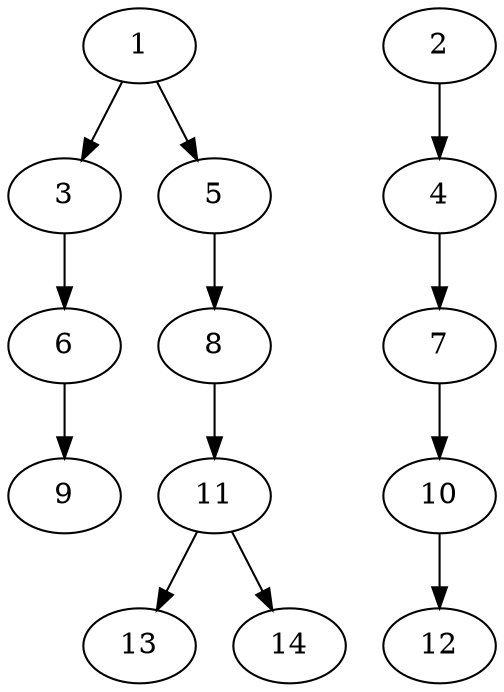 // DAG (tier=1-easy, mode=compute, n=14, ccr=0.254, fat=0.468, density=0.269, regular=0.712, jump=0.027, mindata=262144, maxdata=2097152)
// DAG automatically generated by daggen at Sun Aug 24 16:33:32 2025
// /home/ermia/Project/Environments/daggen/bin/daggen --dot --ccr 0.254 --fat 0.468 --regular 0.712 --density 0.269 --jump 0.027 --mindata 262144 --maxdata 2097152 -n 14 
digraph G {
  1 [size="146822913513306", alpha="0.11", expect_size="73411456756653"]
  1 -> 3 [size ="2989775388672"]
  1 -> 5 [size ="2989775388672"]
  2 [size="1242960758240763", alpha="0.06", expect_size="621480379120381"]
  2 -> 4 [size ="24443137032192"]
  3 [size="21104838510799368", alpha="0.12", expect_size="10552419255399684"]
  3 -> 6 [size ="25019266629632"]
  4 [size="918040752910754", alpha="0.12", expect_size="459020376455377"]
  4 -> 7 [size ="790617915392"]
  5 [size="8564190549437841408", alpha="0.11", expect_size="4282095274718920704"]
  5 -> 8 [size ="33487356690432"]
  6 [size="7304282406181757", alpha="0.13", expect_size="3652141203090878"]
  6 -> 9 [size ="7650620211200"]
  7 [size="284338790634600", alpha="0.09", expect_size="142169395317300"]
  7 -> 10 [size ="30346661855232"]
  8 [size="6462461474731196416", alpha="0.01", expect_size="3231230737365598208"]
  8 -> 11 [size ="27755898994688"]
  9 [size="202445329416176", alpha="0.13", expect_size="101222664708088"]
  10 [size="26212950976483876", alpha="0.12", expect_size="13106475488241938"]
  10 -> 12 [size ="22205727506432"]
  11 [size="2402830311424524288", alpha="0.12", expect_size="1201415155712262144"]
  11 -> 13 [size ="14351767437312"]
  11 -> 14 [size ="14351767437312"]
  12 [size="80582472174971", alpha="0.05", expect_size="40291236087485"]
  13 [size="840775484746184", alpha="0.04", expect_size="420387742373092"]
  14 [size="4439407180382208000", alpha="0.13", expect_size="2219703590191104000"]
}